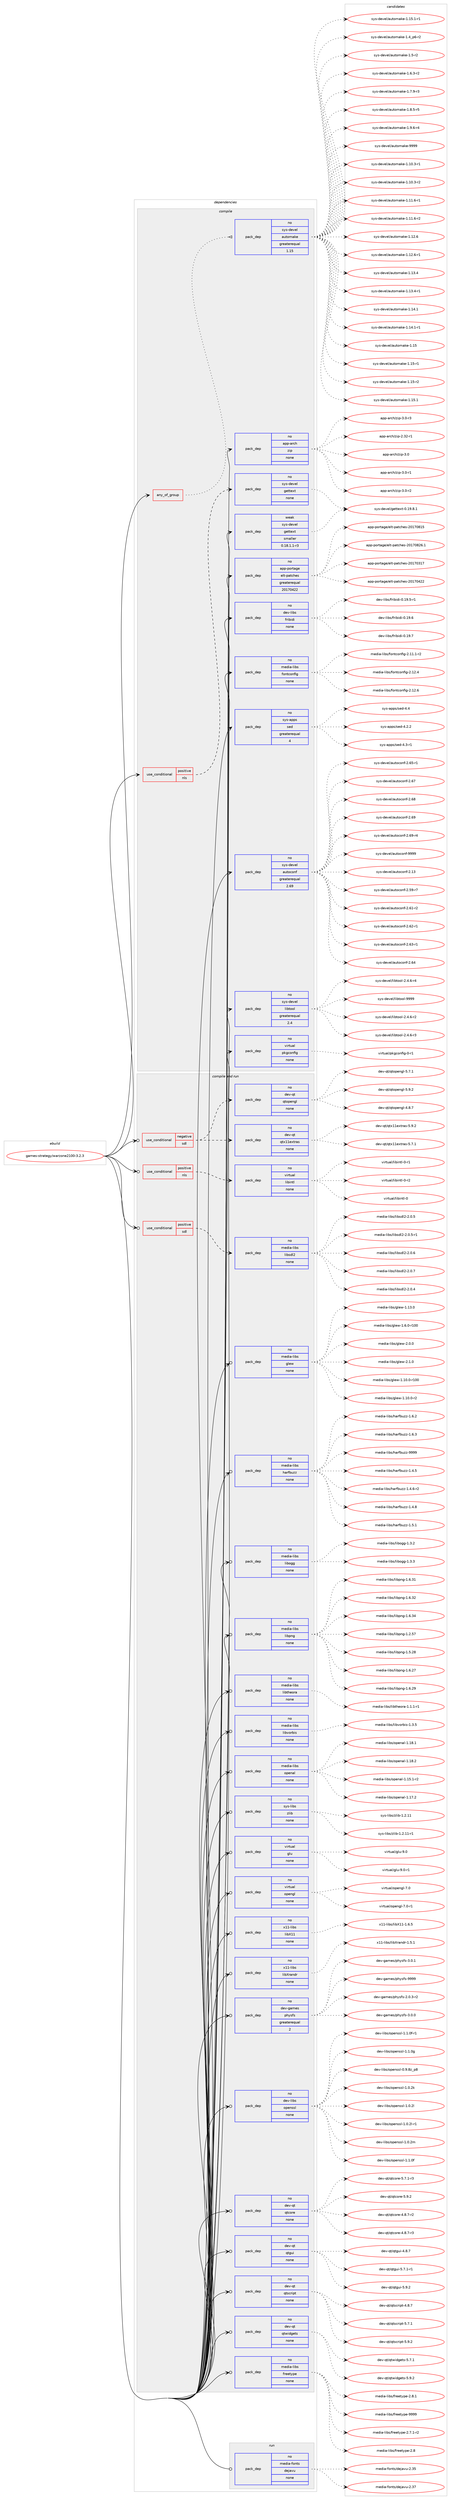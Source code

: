 digraph prolog {

# *************
# Graph options
# *************

newrank=true;
concentrate=true;
compound=true;
graph [rankdir=LR,fontname=Helvetica,fontsize=10,ranksep=1.5];#, ranksep=2.5, nodesep=0.2];
edge  [arrowhead=vee];
node  [fontname=Helvetica,fontsize=10];

# **********
# The ebuild
# **********

subgraph cluster_leftcol {
color=gray;
rank=same;
label=<<i>ebuild</i>>;
id [label="games-strategy/warzone2100-3.2.3", color=red, width=4, href="../games-strategy/warzone2100-3.2.3.svg"];
}

# ****************
# The dependencies
# ****************

subgraph cluster_midcol {
color=gray;
label=<<i>dependencies</i>>;
subgraph cluster_compile {
fillcolor="#eeeeee";
style=filled;
label=<<i>compile</i>>;
subgraph any4720 {
dependency304960 [label=<<TABLE BORDER="0" CELLBORDER="1" CELLSPACING="0" CELLPADDING="4"><TR><TD CELLPADDING="10">any_of_group</TD></TR></TABLE>>, shape=none, color=red];subgraph pack218943 {
dependency304961 [label=<<TABLE BORDER="0" CELLBORDER="1" CELLSPACING="0" CELLPADDING="4" WIDTH="220"><TR><TD ROWSPAN="6" CELLPADDING="30">pack_dep</TD></TR><TR><TD WIDTH="110">no</TD></TR><TR><TD>sys-devel</TD></TR><TR><TD>automake</TD></TR><TR><TD>greaterequal</TD></TR><TR><TD>1.15</TD></TR></TABLE>>, shape=none, color=blue];
}
dependency304960:e -> dependency304961:w [weight=20,style="dotted",arrowhead="oinv"];
}
id:e -> dependency304960:w [weight=20,style="solid",arrowhead="vee"];
subgraph cond81239 {
dependency304962 [label=<<TABLE BORDER="0" CELLBORDER="1" CELLSPACING="0" CELLPADDING="4"><TR><TD ROWSPAN="3" CELLPADDING="10">use_conditional</TD></TR><TR><TD>positive</TD></TR><TR><TD>nls</TD></TR></TABLE>>, shape=none, color=red];
subgraph pack218944 {
dependency304963 [label=<<TABLE BORDER="0" CELLBORDER="1" CELLSPACING="0" CELLPADDING="4" WIDTH="220"><TR><TD ROWSPAN="6" CELLPADDING="30">pack_dep</TD></TR><TR><TD WIDTH="110">no</TD></TR><TR><TD>sys-devel</TD></TR><TR><TD>gettext</TD></TR><TR><TD>none</TD></TR><TR><TD></TD></TR></TABLE>>, shape=none, color=blue];
}
dependency304962:e -> dependency304963:w [weight=20,style="dashed",arrowhead="vee"];
}
id:e -> dependency304962:w [weight=20,style="solid",arrowhead="vee"];
subgraph pack218945 {
dependency304964 [label=<<TABLE BORDER="0" CELLBORDER="1" CELLSPACING="0" CELLPADDING="4" WIDTH="220"><TR><TD ROWSPAN="6" CELLPADDING="30">pack_dep</TD></TR><TR><TD WIDTH="110">no</TD></TR><TR><TD>app-arch</TD></TR><TR><TD>zip</TD></TR><TR><TD>none</TD></TR><TR><TD></TD></TR></TABLE>>, shape=none, color=blue];
}
id:e -> dependency304964:w [weight=20,style="solid",arrowhead="vee"];
subgraph pack218946 {
dependency304965 [label=<<TABLE BORDER="0" CELLBORDER="1" CELLSPACING="0" CELLPADDING="4" WIDTH="220"><TR><TD ROWSPAN="6" CELLPADDING="30">pack_dep</TD></TR><TR><TD WIDTH="110">no</TD></TR><TR><TD>app-portage</TD></TR><TR><TD>elt-patches</TD></TR><TR><TD>greaterequal</TD></TR><TR><TD>20170422</TD></TR></TABLE>>, shape=none, color=blue];
}
id:e -> dependency304965:w [weight=20,style="solid",arrowhead="vee"];
subgraph pack218947 {
dependency304966 [label=<<TABLE BORDER="0" CELLBORDER="1" CELLSPACING="0" CELLPADDING="4" WIDTH="220"><TR><TD ROWSPAN="6" CELLPADDING="30">pack_dep</TD></TR><TR><TD WIDTH="110">no</TD></TR><TR><TD>dev-libs</TD></TR><TR><TD>fribidi</TD></TR><TR><TD>none</TD></TR><TR><TD></TD></TR></TABLE>>, shape=none, color=blue];
}
id:e -> dependency304966:w [weight=20,style="solid",arrowhead="vee"];
subgraph pack218948 {
dependency304967 [label=<<TABLE BORDER="0" CELLBORDER="1" CELLSPACING="0" CELLPADDING="4" WIDTH="220"><TR><TD ROWSPAN="6" CELLPADDING="30">pack_dep</TD></TR><TR><TD WIDTH="110">no</TD></TR><TR><TD>media-libs</TD></TR><TR><TD>fontconfig</TD></TR><TR><TD>none</TD></TR><TR><TD></TD></TR></TABLE>>, shape=none, color=blue];
}
id:e -> dependency304967:w [weight=20,style="solid",arrowhead="vee"];
subgraph pack218949 {
dependency304968 [label=<<TABLE BORDER="0" CELLBORDER="1" CELLSPACING="0" CELLPADDING="4" WIDTH="220"><TR><TD ROWSPAN="6" CELLPADDING="30">pack_dep</TD></TR><TR><TD WIDTH="110">no</TD></TR><TR><TD>sys-apps</TD></TR><TR><TD>sed</TD></TR><TR><TD>greaterequal</TD></TR><TR><TD>4</TD></TR></TABLE>>, shape=none, color=blue];
}
id:e -> dependency304968:w [weight=20,style="solid",arrowhead="vee"];
subgraph pack218950 {
dependency304969 [label=<<TABLE BORDER="0" CELLBORDER="1" CELLSPACING="0" CELLPADDING="4" WIDTH="220"><TR><TD ROWSPAN="6" CELLPADDING="30">pack_dep</TD></TR><TR><TD WIDTH="110">no</TD></TR><TR><TD>sys-devel</TD></TR><TR><TD>autoconf</TD></TR><TR><TD>greaterequal</TD></TR><TR><TD>2.69</TD></TR></TABLE>>, shape=none, color=blue];
}
id:e -> dependency304969:w [weight=20,style="solid",arrowhead="vee"];
subgraph pack218951 {
dependency304970 [label=<<TABLE BORDER="0" CELLBORDER="1" CELLSPACING="0" CELLPADDING="4" WIDTH="220"><TR><TD ROWSPAN="6" CELLPADDING="30">pack_dep</TD></TR><TR><TD WIDTH="110">no</TD></TR><TR><TD>sys-devel</TD></TR><TR><TD>libtool</TD></TR><TR><TD>greaterequal</TD></TR><TR><TD>2.4</TD></TR></TABLE>>, shape=none, color=blue];
}
id:e -> dependency304970:w [weight=20,style="solid",arrowhead="vee"];
subgraph pack218952 {
dependency304971 [label=<<TABLE BORDER="0" CELLBORDER="1" CELLSPACING="0" CELLPADDING="4" WIDTH="220"><TR><TD ROWSPAN="6" CELLPADDING="30">pack_dep</TD></TR><TR><TD WIDTH="110">no</TD></TR><TR><TD>virtual</TD></TR><TR><TD>pkgconfig</TD></TR><TR><TD>none</TD></TR><TR><TD></TD></TR></TABLE>>, shape=none, color=blue];
}
id:e -> dependency304971:w [weight=20,style="solid",arrowhead="vee"];
subgraph pack218953 {
dependency304972 [label=<<TABLE BORDER="0" CELLBORDER="1" CELLSPACING="0" CELLPADDING="4" WIDTH="220"><TR><TD ROWSPAN="6" CELLPADDING="30">pack_dep</TD></TR><TR><TD WIDTH="110">weak</TD></TR><TR><TD>sys-devel</TD></TR><TR><TD>gettext</TD></TR><TR><TD>smaller</TD></TR><TR><TD>0.18.1.1-r3</TD></TR></TABLE>>, shape=none, color=blue];
}
id:e -> dependency304972:w [weight=20,style="solid",arrowhead="vee"];
}
subgraph cluster_compileandrun {
fillcolor="#eeeeee";
style=filled;
label=<<i>compile and run</i>>;
subgraph cond81240 {
dependency304973 [label=<<TABLE BORDER="0" CELLBORDER="1" CELLSPACING="0" CELLPADDING="4"><TR><TD ROWSPAN="3" CELLPADDING="10">use_conditional</TD></TR><TR><TD>negative</TD></TR><TR><TD>sdl</TD></TR></TABLE>>, shape=none, color=red];
subgraph pack218954 {
dependency304974 [label=<<TABLE BORDER="0" CELLBORDER="1" CELLSPACING="0" CELLPADDING="4" WIDTH="220"><TR><TD ROWSPAN="6" CELLPADDING="30">pack_dep</TD></TR><TR><TD WIDTH="110">no</TD></TR><TR><TD>dev-qt</TD></TR><TR><TD>qtopengl</TD></TR><TR><TD>none</TD></TR><TR><TD></TD></TR></TABLE>>, shape=none, color=blue];
}
dependency304973:e -> dependency304974:w [weight=20,style="dashed",arrowhead="vee"];
subgraph pack218955 {
dependency304975 [label=<<TABLE BORDER="0" CELLBORDER="1" CELLSPACING="0" CELLPADDING="4" WIDTH="220"><TR><TD ROWSPAN="6" CELLPADDING="30">pack_dep</TD></TR><TR><TD WIDTH="110">no</TD></TR><TR><TD>dev-qt</TD></TR><TR><TD>qtx11extras</TD></TR><TR><TD>none</TD></TR><TR><TD></TD></TR></TABLE>>, shape=none, color=blue];
}
dependency304973:e -> dependency304975:w [weight=20,style="dashed",arrowhead="vee"];
}
id:e -> dependency304973:w [weight=20,style="solid",arrowhead="odotvee"];
subgraph cond81241 {
dependency304976 [label=<<TABLE BORDER="0" CELLBORDER="1" CELLSPACING="0" CELLPADDING="4"><TR><TD ROWSPAN="3" CELLPADDING="10">use_conditional</TD></TR><TR><TD>positive</TD></TR><TR><TD>nls</TD></TR></TABLE>>, shape=none, color=red];
subgraph pack218956 {
dependency304977 [label=<<TABLE BORDER="0" CELLBORDER="1" CELLSPACING="0" CELLPADDING="4" WIDTH="220"><TR><TD ROWSPAN="6" CELLPADDING="30">pack_dep</TD></TR><TR><TD WIDTH="110">no</TD></TR><TR><TD>virtual</TD></TR><TR><TD>libintl</TD></TR><TR><TD>none</TD></TR><TR><TD></TD></TR></TABLE>>, shape=none, color=blue];
}
dependency304976:e -> dependency304977:w [weight=20,style="dashed",arrowhead="vee"];
}
id:e -> dependency304976:w [weight=20,style="solid",arrowhead="odotvee"];
subgraph cond81242 {
dependency304978 [label=<<TABLE BORDER="0" CELLBORDER="1" CELLSPACING="0" CELLPADDING="4"><TR><TD ROWSPAN="3" CELLPADDING="10">use_conditional</TD></TR><TR><TD>positive</TD></TR><TR><TD>sdl</TD></TR></TABLE>>, shape=none, color=red];
subgraph pack218957 {
dependency304979 [label=<<TABLE BORDER="0" CELLBORDER="1" CELLSPACING="0" CELLPADDING="4" WIDTH="220"><TR><TD ROWSPAN="6" CELLPADDING="30">pack_dep</TD></TR><TR><TD WIDTH="110">no</TD></TR><TR><TD>media-libs</TD></TR><TR><TD>libsdl2</TD></TR><TR><TD>none</TD></TR><TR><TD></TD></TR></TABLE>>, shape=none, color=blue];
}
dependency304978:e -> dependency304979:w [weight=20,style="dashed",arrowhead="vee"];
}
id:e -> dependency304978:w [weight=20,style="solid",arrowhead="odotvee"];
subgraph pack218958 {
dependency304980 [label=<<TABLE BORDER="0" CELLBORDER="1" CELLSPACING="0" CELLPADDING="4" WIDTH="220"><TR><TD ROWSPAN="6" CELLPADDING="30">pack_dep</TD></TR><TR><TD WIDTH="110">no</TD></TR><TR><TD>dev-games</TD></TR><TR><TD>physfs</TD></TR><TR><TD>greaterequal</TD></TR><TR><TD>2</TD></TR></TABLE>>, shape=none, color=blue];
}
id:e -> dependency304980:w [weight=20,style="solid",arrowhead="odotvee"];
subgraph pack218959 {
dependency304981 [label=<<TABLE BORDER="0" CELLBORDER="1" CELLSPACING="0" CELLPADDING="4" WIDTH="220"><TR><TD ROWSPAN="6" CELLPADDING="30">pack_dep</TD></TR><TR><TD WIDTH="110">no</TD></TR><TR><TD>dev-libs</TD></TR><TR><TD>openssl</TD></TR><TR><TD>none</TD></TR><TR><TD></TD></TR></TABLE>>, shape=none, color=blue];
}
id:e -> dependency304981:w [weight=20,style="solid",arrowhead="odotvee"];
subgraph pack218960 {
dependency304982 [label=<<TABLE BORDER="0" CELLBORDER="1" CELLSPACING="0" CELLPADDING="4" WIDTH="220"><TR><TD ROWSPAN="6" CELLPADDING="30">pack_dep</TD></TR><TR><TD WIDTH="110">no</TD></TR><TR><TD>dev-qt</TD></TR><TR><TD>qtcore</TD></TR><TR><TD>none</TD></TR><TR><TD></TD></TR></TABLE>>, shape=none, color=blue];
}
id:e -> dependency304982:w [weight=20,style="solid",arrowhead="odotvee"];
subgraph pack218961 {
dependency304983 [label=<<TABLE BORDER="0" CELLBORDER="1" CELLSPACING="0" CELLPADDING="4" WIDTH="220"><TR><TD ROWSPAN="6" CELLPADDING="30">pack_dep</TD></TR><TR><TD WIDTH="110">no</TD></TR><TR><TD>dev-qt</TD></TR><TR><TD>qtgui</TD></TR><TR><TD>none</TD></TR><TR><TD></TD></TR></TABLE>>, shape=none, color=blue];
}
id:e -> dependency304983:w [weight=20,style="solid",arrowhead="odotvee"];
subgraph pack218962 {
dependency304984 [label=<<TABLE BORDER="0" CELLBORDER="1" CELLSPACING="0" CELLPADDING="4" WIDTH="220"><TR><TD ROWSPAN="6" CELLPADDING="30">pack_dep</TD></TR><TR><TD WIDTH="110">no</TD></TR><TR><TD>dev-qt</TD></TR><TR><TD>qtscript</TD></TR><TR><TD>none</TD></TR><TR><TD></TD></TR></TABLE>>, shape=none, color=blue];
}
id:e -> dependency304984:w [weight=20,style="solid",arrowhead="odotvee"];
subgraph pack218963 {
dependency304985 [label=<<TABLE BORDER="0" CELLBORDER="1" CELLSPACING="0" CELLPADDING="4" WIDTH="220"><TR><TD ROWSPAN="6" CELLPADDING="30">pack_dep</TD></TR><TR><TD WIDTH="110">no</TD></TR><TR><TD>dev-qt</TD></TR><TR><TD>qtwidgets</TD></TR><TR><TD>none</TD></TR><TR><TD></TD></TR></TABLE>>, shape=none, color=blue];
}
id:e -> dependency304985:w [weight=20,style="solid",arrowhead="odotvee"];
subgraph pack218964 {
dependency304986 [label=<<TABLE BORDER="0" CELLBORDER="1" CELLSPACING="0" CELLPADDING="4" WIDTH="220"><TR><TD ROWSPAN="6" CELLPADDING="30">pack_dep</TD></TR><TR><TD WIDTH="110">no</TD></TR><TR><TD>media-libs</TD></TR><TR><TD>freetype</TD></TR><TR><TD>none</TD></TR><TR><TD></TD></TR></TABLE>>, shape=none, color=blue];
}
id:e -> dependency304986:w [weight=20,style="solid",arrowhead="odotvee"];
subgraph pack218965 {
dependency304987 [label=<<TABLE BORDER="0" CELLBORDER="1" CELLSPACING="0" CELLPADDING="4" WIDTH="220"><TR><TD ROWSPAN="6" CELLPADDING="30">pack_dep</TD></TR><TR><TD WIDTH="110">no</TD></TR><TR><TD>media-libs</TD></TR><TR><TD>glew</TD></TR><TR><TD>none</TD></TR><TR><TD></TD></TR></TABLE>>, shape=none, color=blue];
}
id:e -> dependency304987:w [weight=20,style="solid",arrowhead="odotvee"];
subgraph pack218966 {
dependency304988 [label=<<TABLE BORDER="0" CELLBORDER="1" CELLSPACING="0" CELLPADDING="4" WIDTH="220"><TR><TD ROWSPAN="6" CELLPADDING="30">pack_dep</TD></TR><TR><TD WIDTH="110">no</TD></TR><TR><TD>media-libs</TD></TR><TR><TD>harfbuzz</TD></TR><TR><TD>none</TD></TR><TR><TD></TD></TR></TABLE>>, shape=none, color=blue];
}
id:e -> dependency304988:w [weight=20,style="solid",arrowhead="odotvee"];
subgraph pack218967 {
dependency304989 [label=<<TABLE BORDER="0" CELLBORDER="1" CELLSPACING="0" CELLPADDING="4" WIDTH="220"><TR><TD ROWSPAN="6" CELLPADDING="30">pack_dep</TD></TR><TR><TD WIDTH="110">no</TD></TR><TR><TD>media-libs</TD></TR><TR><TD>libogg</TD></TR><TR><TD>none</TD></TR><TR><TD></TD></TR></TABLE>>, shape=none, color=blue];
}
id:e -> dependency304989:w [weight=20,style="solid",arrowhead="odotvee"];
subgraph pack218968 {
dependency304990 [label=<<TABLE BORDER="0" CELLBORDER="1" CELLSPACING="0" CELLPADDING="4" WIDTH="220"><TR><TD ROWSPAN="6" CELLPADDING="30">pack_dep</TD></TR><TR><TD WIDTH="110">no</TD></TR><TR><TD>media-libs</TD></TR><TR><TD>libpng</TD></TR><TR><TD>none</TD></TR><TR><TD></TD></TR></TABLE>>, shape=none, color=blue];
}
id:e -> dependency304990:w [weight=20,style="solid",arrowhead="odotvee"];
subgraph pack218969 {
dependency304991 [label=<<TABLE BORDER="0" CELLBORDER="1" CELLSPACING="0" CELLPADDING="4" WIDTH="220"><TR><TD ROWSPAN="6" CELLPADDING="30">pack_dep</TD></TR><TR><TD WIDTH="110">no</TD></TR><TR><TD>media-libs</TD></TR><TR><TD>libtheora</TD></TR><TR><TD>none</TD></TR><TR><TD></TD></TR></TABLE>>, shape=none, color=blue];
}
id:e -> dependency304991:w [weight=20,style="solid",arrowhead="odotvee"];
subgraph pack218970 {
dependency304992 [label=<<TABLE BORDER="0" CELLBORDER="1" CELLSPACING="0" CELLPADDING="4" WIDTH="220"><TR><TD ROWSPAN="6" CELLPADDING="30">pack_dep</TD></TR><TR><TD WIDTH="110">no</TD></TR><TR><TD>media-libs</TD></TR><TR><TD>libvorbis</TD></TR><TR><TD>none</TD></TR><TR><TD></TD></TR></TABLE>>, shape=none, color=blue];
}
id:e -> dependency304992:w [weight=20,style="solid",arrowhead="odotvee"];
subgraph pack218971 {
dependency304993 [label=<<TABLE BORDER="0" CELLBORDER="1" CELLSPACING="0" CELLPADDING="4" WIDTH="220"><TR><TD ROWSPAN="6" CELLPADDING="30">pack_dep</TD></TR><TR><TD WIDTH="110">no</TD></TR><TR><TD>media-libs</TD></TR><TR><TD>openal</TD></TR><TR><TD>none</TD></TR><TR><TD></TD></TR></TABLE>>, shape=none, color=blue];
}
id:e -> dependency304993:w [weight=20,style="solid",arrowhead="odotvee"];
subgraph pack218972 {
dependency304994 [label=<<TABLE BORDER="0" CELLBORDER="1" CELLSPACING="0" CELLPADDING="4" WIDTH="220"><TR><TD ROWSPAN="6" CELLPADDING="30">pack_dep</TD></TR><TR><TD WIDTH="110">no</TD></TR><TR><TD>sys-libs</TD></TR><TR><TD>zlib</TD></TR><TR><TD>none</TD></TR><TR><TD></TD></TR></TABLE>>, shape=none, color=blue];
}
id:e -> dependency304994:w [weight=20,style="solid",arrowhead="odotvee"];
subgraph pack218973 {
dependency304995 [label=<<TABLE BORDER="0" CELLBORDER="1" CELLSPACING="0" CELLPADDING="4" WIDTH="220"><TR><TD ROWSPAN="6" CELLPADDING="30">pack_dep</TD></TR><TR><TD WIDTH="110">no</TD></TR><TR><TD>virtual</TD></TR><TR><TD>glu</TD></TR><TR><TD>none</TD></TR><TR><TD></TD></TR></TABLE>>, shape=none, color=blue];
}
id:e -> dependency304995:w [weight=20,style="solid",arrowhead="odotvee"];
subgraph pack218974 {
dependency304996 [label=<<TABLE BORDER="0" CELLBORDER="1" CELLSPACING="0" CELLPADDING="4" WIDTH="220"><TR><TD ROWSPAN="6" CELLPADDING="30">pack_dep</TD></TR><TR><TD WIDTH="110">no</TD></TR><TR><TD>virtual</TD></TR><TR><TD>opengl</TD></TR><TR><TD>none</TD></TR><TR><TD></TD></TR></TABLE>>, shape=none, color=blue];
}
id:e -> dependency304996:w [weight=20,style="solid",arrowhead="odotvee"];
subgraph pack218975 {
dependency304997 [label=<<TABLE BORDER="0" CELLBORDER="1" CELLSPACING="0" CELLPADDING="4" WIDTH="220"><TR><TD ROWSPAN="6" CELLPADDING="30">pack_dep</TD></TR><TR><TD WIDTH="110">no</TD></TR><TR><TD>x11-libs</TD></TR><TR><TD>libX11</TD></TR><TR><TD>none</TD></TR><TR><TD></TD></TR></TABLE>>, shape=none, color=blue];
}
id:e -> dependency304997:w [weight=20,style="solid",arrowhead="odotvee"];
subgraph pack218976 {
dependency304998 [label=<<TABLE BORDER="0" CELLBORDER="1" CELLSPACING="0" CELLPADDING="4" WIDTH="220"><TR><TD ROWSPAN="6" CELLPADDING="30">pack_dep</TD></TR><TR><TD WIDTH="110">no</TD></TR><TR><TD>x11-libs</TD></TR><TR><TD>libXrandr</TD></TR><TR><TD>none</TD></TR><TR><TD></TD></TR></TABLE>>, shape=none, color=blue];
}
id:e -> dependency304998:w [weight=20,style="solid",arrowhead="odotvee"];
}
subgraph cluster_run {
fillcolor="#eeeeee";
style=filled;
label=<<i>run</i>>;
subgraph pack218977 {
dependency304999 [label=<<TABLE BORDER="0" CELLBORDER="1" CELLSPACING="0" CELLPADDING="4" WIDTH="220"><TR><TD ROWSPAN="6" CELLPADDING="30">pack_dep</TD></TR><TR><TD WIDTH="110">no</TD></TR><TR><TD>media-fonts</TD></TR><TR><TD>dejavu</TD></TR><TR><TD>none</TD></TR><TR><TD></TD></TR></TABLE>>, shape=none, color=blue];
}
id:e -> dependency304999:w [weight=20,style="solid",arrowhead="odot"];
}
}

# **************
# The candidates
# **************

subgraph cluster_choices {
rank=same;
color=gray;
label=<<i>candidates</i>>;

subgraph choice218943 {
color=black;
nodesep=1;
choice11512111545100101118101108479711711611110997107101454946494846514511449 [label="sys-devel/automake-1.10.3-r1", color=red, width=4,href="../sys-devel/automake-1.10.3-r1.svg"];
choice11512111545100101118101108479711711611110997107101454946494846514511450 [label="sys-devel/automake-1.10.3-r2", color=red, width=4,href="../sys-devel/automake-1.10.3-r2.svg"];
choice11512111545100101118101108479711711611110997107101454946494946544511449 [label="sys-devel/automake-1.11.6-r1", color=red, width=4,href="../sys-devel/automake-1.11.6-r1.svg"];
choice11512111545100101118101108479711711611110997107101454946494946544511450 [label="sys-devel/automake-1.11.6-r2", color=red, width=4,href="../sys-devel/automake-1.11.6-r2.svg"];
choice1151211154510010111810110847971171161111099710710145494649504654 [label="sys-devel/automake-1.12.6", color=red, width=4,href="../sys-devel/automake-1.12.6.svg"];
choice11512111545100101118101108479711711611110997107101454946495046544511449 [label="sys-devel/automake-1.12.6-r1", color=red, width=4,href="../sys-devel/automake-1.12.6-r1.svg"];
choice1151211154510010111810110847971171161111099710710145494649514652 [label="sys-devel/automake-1.13.4", color=red, width=4,href="../sys-devel/automake-1.13.4.svg"];
choice11512111545100101118101108479711711611110997107101454946495146524511449 [label="sys-devel/automake-1.13.4-r1", color=red, width=4,href="../sys-devel/automake-1.13.4-r1.svg"];
choice1151211154510010111810110847971171161111099710710145494649524649 [label="sys-devel/automake-1.14.1", color=red, width=4,href="../sys-devel/automake-1.14.1.svg"];
choice11512111545100101118101108479711711611110997107101454946495246494511449 [label="sys-devel/automake-1.14.1-r1", color=red, width=4,href="../sys-devel/automake-1.14.1-r1.svg"];
choice115121115451001011181011084797117116111109971071014549464953 [label="sys-devel/automake-1.15", color=red, width=4,href="../sys-devel/automake-1.15.svg"];
choice1151211154510010111810110847971171161111099710710145494649534511449 [label="sys-devel/automake-1.15-r1", color=red, width=4,href="../sys-devel/automake-1.15-r1.svg"];
choice1151211154510010111810110847971171161111099710710145494649534511450 [label="sys-devel/automake-1.15-r2", color=red, width=4,href="../sys-devel/automake-1.15-r2.svg"];
choice1151211154510010111810110847971171161111099710710145494649534649 [label="sys-devel/automake-1.15.1", color=red, width=4,href="../sys-devel/automake-1.15.1.svg"];
choice11512111545100101118101108479711711611110997107101454946495346494511449 [label="sys-devel/automake-1.15.1-r1", color=red, width=4,href="../sys-devel/automake-1.15.1-r1.svg"];
choice115121115451001011181011084797117116111109971071014549465295112544511450 [label="sys-devel/automake-1.4_p6-r2", color=red, width=4,href="../sys-devel/automake-1.4_p6-r2.svg"];
choice11512111545100101118101108479711711611110997107101454946534511450 [label="sys-devel/automake-1.5-r2", color=red, width=4,href="../sys-devel/automake-1.5-r2.svg"];
choice115121115451001011181011084797117116111109971071014549465446514511450 [label="sys-devel/automake-1.6.3-r2", color=red, width=4,href="../sys-devel/automake-1.6.3-r2.svg"];
choice115121115451001011181011084797117116111109971071014549465546574511451 [label="sys-devel/automake-1.7.9-r3", color=red, width=4,href="../sys-devel/automake-1.7.9-r3.svg"];
choice115121115451001011181011084797117116111109971071014549465646534511453 [label="sys-devel/automake-1.8.5-r5", color=red, width=4,href="../sys-devel/automake-1.8.5-r5.svg"];
choice115121115451001011181011084797117116111109971071014549465746544511452 [label="sys-devel/automake-1.9.6-r4", color=red, width=4,href="../sys-devel/automake-1.9.6-r4.svg"];
choice115121115451001011181011084797117116111109971071014557575757 [label="sys-devel/automake-9999", color=red, width=4,href="../sys-devel/automake-9999.svg"];
dependency304961:e -> choice11512111545100101118101108479711711611110997107101454946494846514511449:w [style=dotted,weight="100"];
dependency304961:e -> choice11512111545100101118101108479711711611110997107101454946494846514511450:w [style=dotted,weight="100"];
dependency304961:e -> choice11512111545100101118101108479711711611110997107101454946494946544511449:w [style=dotted,weight="100"];
dependency304961:e -> choice11512111545100101118101108479711711611110997107101454946494946544511450:w [style=dotted,weight="100"];
dependency304961:e -> choice1151211154510010111810110847971171161111099710710145494649504654:w [style=dotted,weight="100"];
dependency304961:e -> choice11512111545100101118101108479711711611110997107101454946495046544511449:w [style=dotted,weight="100"];
dependency304961:e -> choice1151211154510010111810110847971171161111099710710145494649514652:w [style=dotted,weight="100"];
dependency304961:e -> choice11512111545100101118101108479711711611110997107101454946495146524511449:w [style=dotted,weight="100"];
dependency304961:e -> choice1151211154510010111810110847971171161111099710710145494649524649:w [style=dotted,weight="100"];
dependency304961:e -> choice11512111545100101118101108479711711611110997107101454946495246494511449:w [style=dotted,weight="100"];
dependency304961:e -> choice115121115451001011181011084797117116111109971071014549464953:w [style=dotted,weight="100"];
dependency304961:e -> choice1151211154510010111810110847971171161111099710710145494649534511449:w [style=dotted,weight="100"];
dependency304961:e -> choice1151211154510010111810110847971171161111099710710145494649534511450:w [style=dotted,weight="100"];
dependency304961:e -> choice1151211154510010111810110847971171161111099710710145494649534649:w [style=dotted,weight="100"];
dependency304961:e -> choice11512111545100101118101108479711711611110997107101454946495346494511449:w [style=dotted,weight="100"];
dependency304961:e -> choice115121115451001011181011084797117116111109971071014549465295112544511450:w [style=dotted,weight="100"];
dependency304961:e -> choice11512111545100101118101108479711711611110997107101454946534511450:w [style=dotted,weight="100"];
dependency304961:e -> choice115121115451001011181011084797117116111109971071014549465446514511450:w [style=dotted,weight="100"];
dependency304961:e -> choice115121115451001011181011084797117116111109971071014549465546574511451:w [style=dotted,weight="100"];
dependency304961:e -> choice115121115451001011181011084797117116111109971071014549465646534511453:w [style=dotted,weight="100"];
dependency304961:e -> choice115121115451001011181011084797117116111109971071014549465746544511452:w [style=dotted,weight="100"];
dependency304961:e -> choice115121115451001011181011084797117116111109971071014557575757:w [style=dotted,weight="100"];
}
subgraph choice218944 {
color=black;
nodesep=1;
choice1151211154510010111810110847103101116116101120116454846495746564649 [label="sys-devel/gettext-0.19.8.1", color=red, width=4,href="../sys-devel/gettext-0.19.8.1.svg"];
dependency304963:e -> choice1151211154510010111810110847103101116116101120116454846495746564649:w [style=dotted,weight="100"];
}
subgraph choice218945 {
color=black;
nodesep=1;
choice971121124597114991044712210511245504651504511449 [label="app-arch/zip-2.32-r1", color=red, width=4,href="../app-arch/zip-2.32-r1.svg"];
choice971121124597114991044712210511245514648 [label="app-arch/zip-3.0", color=red, width=4,href="../app-arch/zip-3.0.svg"];
choice9711211245971149910447122105112455146484511449 [label="app-arch/zip-3.0-r1", color=red, width=4,href="../app-arch/zip-3.0-r1.svg"];
choice9711211245971149910447122105112455146484511450 [label="app-arch/zip-3.0-r2", color=red, width=4,href="../app-arch/zip-3.0-r2.svg"];
choice9711211245971149910447122105112455146484511451 [label="app-arch/zip-3.0-r3", color=red, width=4,href="../app-arch/zip-3.0-r3.svg"];
dependency304964:e -> choice971121124597114991044712210511245504651504511449:w [style=dotted,weight="100"];
dependency304964:e -> choice971121124597114991044712210511245514648:w [style=dotted,weight="100"];
dependency304964:e -> choice9711211245971149910447122105112455146484511449:w [style=dotted,weight="100"];
dependency304964:e -> choice9711211245971149910447122105112455146484511450:w [style=dotted,weight="100"];
dependency304964:e -> choice9711211245971149910447122105112455146484511451:w [style=dotted,weight="100"];
}
subgraph choice218946 {
color=black;
nodesep=1;
choice97112112451121111141169710310147101108116451129711699104101115455048495548514955 [label="app-portage/elt-patches-20170317", color=red, width=4,href="../app-portage/elt-patches-20170317.svg"];
choice97112112451121111141169710310147101108116451129711699104101115455048495548525050 [label="app-portage/elt-patches-20170422", color=red, width=4,href="../app-portage/elt-patches-20170422.svg"];
choice97112112451121111141169710310147101108116451129711699104101115455048495548564953 [label="app-portage/elt-patches-20170815", color=red, width=4,href="../app-portage/elt-patches-20170815.svg"];
choice971121124511211111411697103101471011081164511297116991041011154550484955485650544649 [label="app-portage/elt-patches-20170826.1", color=red, width=4,href="../app-portage/elt-patches-20170826.1.svg"];
dependency304965:e -> choice97112112451121111141169710310147101108116451129711699104101115455048495548514955:w [style=dotted,weight="100"];
dependency304965:e -> choice97112112451121111141169710310147101108116451129711699104101115455048495548525050:w [style=dotted,weight="100"];
dependency304965:e -> choice97112112451121111141169710310147101108116451129711699104101115455048495548564953:w [style=dotted,weight="100"];
dependency304965:e -> choice971121124511211111411697103101471011081164511297116991041011154550484955485650544649:w [style=dotted,weight="100"];
}
subgraph choice218947 {
color=black;
nodesep=1;
choice10010111845108105981154710211410598105100105454846495746534511449 [label="dev-libs/fribidi-0.19.5-r1", color=red, width=4,href="../dev-libs/fribidi-0.19.5-r1.svg"];
choice1001011184510810598115471021141059810510010545484649574654 [label="dev-libs/fribidi-0.19.6", color=red, width=4,href="../dev-libs/fribidi-0.19.6.svg"];
choice1001011184510810598115471021141059810510010545484649574655 [label="dev-libs/fribidi-0.19.7", color=red, width=4,href="../dev-libs/fribidi-0.19.7.svg"];
dependency304966:e -> choice10010111845108105981154710211410598105100105454846495746534511449:w [style=dotted,weight="100"];
dependency304966:e -> choice1001011184510810598115471021141059810510010545484649574654:w [style=dotted,weight="100"];
dependency304966:e -> choice1001011184510810598115471021141059810510010545484649574655:w [style=dotted,weight="100"];
}
subgraph choice218948 {
color=black;
nodesep=1;
choice1091011001059745108105981154710211111011699111110102105103455046494946494511450 [label="media-libs/fontconfig-2.11.1-r2", color=red, width=4,href="../media-libs/fontconfig-2.11.1-r2.svg"];
choice109101100105974510810598115471021111101169911111010210510345504649504652 [label="media-libs/fontconfig-2.12.4", color=red, width=4,href="../media-libs/fontconfig-2.12.4.svg"];
choice109101100105974510810598115471021111101169911111010210510345504649504654 [label="media-libs/fontconfig-2.12.6", color=red, width=4,href="../media-libs/fontconfig-2.12.6.svg"];
dependency304967:e -> choice1091011001059745108105981154710211111011699111110102105103455046494946494511450:w [style=dotted,weight="100"];
dependency304967:e -> choice109101100105974510810598115471021111101169911111010210510345504649504652:w [style=dotted,weight="100"];
dependency304967:e -> choice109101100105974510810598115471021111101169911111010210510345504649504654:w [style=dotted,weight="100"];
}
subgraph choice218949 {
color=black;
nodesep=1;
choice115121115459711211211547115101100455246504650 [label="sys-apps/sed-4.2.2", color=red, width=4,href="../sys-apps/sed-4.2.2.svg"];
choice115121115459711211211547115101100455246514511449 [label="sys-apps/sed-4.3-r1", color=red, width=4,href="../sys-apps/sed-4.3-r1.svg"];
choice11512111545971121121154711510110045524652 [label="sys-apps/sed-4.4", color=red, width=4,href="../sys-apps/sed-4.4.svg"];
dependency304968:e -> choice115121115459711211211547115101100455246504650:w [style=dotted,weight="100"];
dependency304968:e -> choice115121115459711211211547115101100455246514511449:w [style=dotted,weight="100"];
dependency304968:e -> choice11512111545971121121154711510110045524652:w [style=dotted,weight="100"];
}
subgraph choice218950 {
color=black;
nodesep=1;
choice115121115451001011181011084797117116111991111101024550464951 [label="sys-devel/autoconf-2.13", color=red, width=4,href="../sys-devel/autoconf-2.13.svg"];
choice1151211154510010111810110847971171161119911111010245504653574511455 [label="sys-devel/autoconf-2.59-r7", color=red, width=4,href="../sys-devel/autoconf-2.59-r7.svg"];
choice1151211154510010111810110847971171161119911111010245504654494511450 [label="sys-devel/autoconf-2.61-r2", color=red, width=4,href="../sys-devel/autoconf-2.61-r2.svg"];
choice1151211154510010111810110847971171161119911111010245504654504511449 [label="sys-devel/autoconf-2.62-r1", color=red, width=4,href="../sys-devel/autoconf-2.62-r1.svg"];
choice1151211154510010111810110847971171161119911111010245504654514511449 [label="sys-devel/autoconf-2.63-r1", color=red, width=4,href="../sys-devel/autoconf-2.63-r1.svg"];
choice115121115451001011181011084797117116111991111101024550465452 [label="sys-devel/autoconf-2.64", color=red, width=4,href="../sys-devel/autoconf-2.64.svg"];
choice1151211154510010111810110847971171161119911111010245504654534511449 [label="sys-devel/autoconf-2.65-r1", color=red, width=4,href="../sys-devel/autoconf-2.65-r1.svg"];
choice115121115451001011181011084797117116111991111101024550465455 [label="sys-devel/autoconf-2.67", color=red, width=4,href="../sys-devel/autoconf-2.67.svg"];
choice115121115451001011181011084797117116111991111101024550465456 [label="sys-devel/autoconf-2.68", color=red, width=4,href="../sys-devel/autoconf-2.68.svg"];
choice115121115451001011181011084797117116111991111101024550465457 [label="sys-devel/autoconf-2.69", color=red, width=4,href="../sys-devel/autoconf-2.69.svg"];
choice1151211154510010111810110847971171161119911111010245504654574511452 [label="sys-devel/autoconf-2.69-r4", color=red, width=4,href="../sys-devel/autoconf-2.69-r4.svg"];
choice115121115451001011181011084797117116111991111101024557575757 [label="sys-devel/autoconf-9999", color=red, width=4,href="../sys-devel/autoconf-9999.svg"];
dependency304969:e -> choice115121115451001011181011084797117116111991111101024550464951:w [style=dotted,weight="100"];
dependency304969:e -> choice1151211154510010111810110847971171161119911111010245504653574511455:w [style=dotted,weight="100"];
dependency304969:e -> choice1151211154510010111810110847971171161119911111010245504654494511450:w [style=dotted,weight="100"];
dependency304969:e -> choice1151211154510010111810110847971171161119911111010245504654504511449:w [style=dotted,weight="100"];
dependency304969:e -> choice1151211154510010111810110847971171161119911111010245504654514511449:w [style=dotted,weight="100"];
dependency304969:e -> choice115121115451001011181011084797117116111991111101024550465452:w [style=dotted,weight="100"];
dependency304969:e -> choice1151211154510010111810110847971171161119911111010245504654534511449:w [style=dotted,weight="100"];
dependency304969:e -> choice115121115451001011181011084797117116111991111101024550465455:w [style=dotted,weight="100"];
dependency304969:e -> choice115121115451001011181011084797117116111991111101024550465456:w [style=dotted,weight="100"];
dependency304969:e -> choice115121115451001011181011084797117116111991111101024550465457:w [style=dotted,weight="100"];
dependency304969:e -> choice1151211154510010111810110847971171161119911111010245504654574511452:w [style=dotted,weight="100"];
dependency304969:e -> choice115121115451001011181011084797117116111991111101024557575757:w [style=dotted,weight="100"];
}
subgraph choice218951 {
color=black;
nodesep=1;
choice1151211154510010111810110847108105981161111111084550465246544511450 [label="sys-devel/libtool-2.4.6-r2", color=red, width=4,href="../sys-devel/libtool-2.4.6-r2.svg"];
choice1151211154510010111810110847108105981161111111084550465246544511451 [label="sys-devel/libtool-2.4.6-r3", color=red, width=4,href="../sys-devel/libtool-2.4.6-r3.svg"];
choice1151211154510010111810110847108105981161111111084550465246544511452 [label="sys-devel/libtool-2.4.6-r4", color=red, width=4,href="../sys-devel/libtool-2.4.6-r4.svg"];
choice1151211154510010111810110847108105981161111111084557575757 [label="sys-devel/libtool-9999", color=red, width=4,href="../sys-devel/libtool-9999.svg"];
dependency304970:e -> choice1151211154510010111810110847108105981161111111084550465246544511450:w [style=dotted,weight="100"];
dependency304970:e -> choice1151211154510010111810110847108105981161111111084550465246544511451:w [style=dotted,weight="100"];
dependency304970:e -> choice1151211154510010111810110847108105981161111111084550465246544511452:w [style=dotted,weight="100"];
dependency304970:e -> choice1151211154510010111810110847108105981161111111084557575757:w [style=dotted,weight="100"];
}
subgraph choice218952 {
color=black;
nodesep=1;
choice11810511411611797108471121071039911111010210510345484511449 [label="virtual/pkgconfig-0-r1", color=red, width=4,href="../virtual/pkgconfig-0-r1.svg"];
dependency304971:e -> choice11810511411611797108471121071039911111010210510345484511449:w [style=dotted,weight="100"];
}
subgraph choice218953 {
color=black;
nodesep=1;
choice1151211154510010111810110847103101116116101120116454846495746564649 [label="sys-devel/gettext-0.19.8.1", color=red, width=4,href="../sys-devel/gettext-0.19.8.1.svg"];
dependency304972:e -> choice1151211154510010111810110847103101116116101120116454846495746564649:w [style=dotted,weight="100"];
}
subgraph choice218954 {
color=black;
nodesep=1;
choice1001011184511311647113116111112101110103108455246564655 [label="dev-qt/qtopengl-4.8.7", color=red, width=4,href="../dev-qt/qtopengl-4.8.7.svg"];
choice1001011184511311647113116111112101110103108455346554649 [label="dev-qt/qtopengl-5.7.1", color=red, width=4,href="../dev-qt/qtopengl-5.7.1.svg"];
choice1001011184511311647113116111112101110103108455346574650 [label="dev-qt/qtopengl-5.9.2", color=red, width=4,href="../dev-qt/qtopengl-5.9.2.svg"];
dependency304974:e -> choice1001011184511311647113116111112101110103108455246564655:w [style=dotted,weight="100"];
dependency304974:e -> choice1001011184511311647113116111112101110103108455346554649:w [style=dotted,weight="100"];
dependency304974:e -> choice1001011184511311647113116111112101110103108455346574650:w [style=dotted,weight="100"];
}
subgraph choice218955 {
color=black;
nodesep=1;
choice1001011184511311647113116120494910112011611497115455346554649 [label="dev-qt/qtx11extras-5.7.1", color=red, width=4,href="../dev-qt/qtx11extras-5.7.1.svg"];
choice1001011184511311647113116120494910112011611497115455346574650 [label="dev-qt/qtx11extras-5.9.2", color=red, width=4,href="../dev-qt/qtx11extras-5.9.2.svg"];
dependency304975:e -> choice1001011184511311647113116120494910112011611497115455346554649:w [style=dotted,weight="100"];
dependency304975:e -> choice1001011184511311647113116120494910112011611497115455346574650:w [style=dotted,weight="100"];
}
subgraph choice218956 {
color=black;
nodesep=1;
choice1181051141161179710847108105981051101161084548 [label="virtual/libintl-0", color=red, width=4,href="../virtual/libintl-0.svg"];
choice11810511411611797108471081059810511011610845484511449 [label="virtual/libintl-0-r1", color=red, width=4,href="../virtual/libintl-0-r1.svg"];
choice11810511411611797108471081059810511011610845484511450 [label="virtual/libintl-0-r2", color=red, width=4,href="../virtual/libintl-0-r2.svg"];
dependency304977:e -> choice1181051141161179710847108105981051101161084548:w [style=dotted,weight="100"];
dependency304977:e -> choice11810511411611797108471081059810511011610845484511449:w [style=dotted,weight="100"];
dependency304977:e -> choice11810511411611797108471081059810511011610845484511450:w [style=dotted,weight="100"];
}
subgraph choice218957 {
color=black;
nodesep=1;
choice109101100105974510810598115471081059811510010850455046484652 [label="media-libs/libsdl2-2.0.4", color=red, width=4,href="../media-libs/libsdl2-2.0.4.svg"];
choice109101100105974510810598115471081059811510010850455046484653 [label="media-libs/libsdl2-2.0.5", color=red, width=4,href="../media-libs/libsdl2-2.0.5.svg"];
choice1091011001059745108105981154710810598115100108504550464846534511449 [label="media-libs/libsdl2-2.0.5-r1", color=red, width=4,href="../media-libs/libsdl2-2.0.5-r1.svg"];
choice109101100105974510810598115471081059811510010850455046484654 [label="media-libs/libsdl2-2.0.6", color=red, width=4,href="../media-libs/libsdl2-2.0.6.svg"];
choice109101100105974510810598115471081059811510010850455046484655 [label="media-libs/libsdl2-2.0.7", color=red, width=4,href="../media-libs/libsdl2-2.0.7.svg"];
dependency304979:e -> choice109101100105974510810598115471081059811510010850455046484652:w [style=dotted,weight="100"];
dependency304979:e -> choice109101100105974510810598115471081059811510010850455046484653:w [style=dotted,weight="100"];
dependency304979:e -> choice1091011001059745108105981154710810598115100108504550464846534511449:w [style=dotted,weight="100"];
dependency304979:e -> choice109101100105974510810598115471081059811510010850455046484654:w [style=dotted,weight="100"];
dependency304979:e -> choice109101100105974510810598115471081059811510010850455046484655:w [style=dotted,weight="100"];
}
subgraph choice218958 {
color=black;
nodesep=1;
choice1001011184510397109101115471121041211151021154550464846514511450 [label="dev-games/physfs-2.0.3-r2", color=red, width=4,href="../dev-games/physfs-2.0.3-r2.svg"];
choice100101118451039710910111547112104121115102115455146484648 [label="dev-games/physfs-3.0.0", color=red, width=4,href="../dev-games/physfs-3.0.0.svg"];
choice100101118451039710910111547112104121115102115455146484649 [label="dev-games/physfs-3.0.1", color=red, width=4,href="../dev-games/physfs-3.0.1.svg"];
choice1001011184510397109101115471121041211151021154557575757 [label="dev-games/physfs-9999", color=red, width=4,href="../dev-games/physfs-9999.svg"];
dependency304980:e -> choice1001011184510397109101115471121041211151021154550464846514511450:w [style=dotted,weight="100"];
dependency304980:e -> choice100101118451039710910111547112104121115102115455146484648:w [style=dotted,weight="100"];
dependency304980:e -> choice100101118451039710910111547112104121115102115455146484649:w [style=dotted,weight="100"];
dependency304980:e -> choice1001011184510397109101115471121041211151021154557575757:w [style=dotted,weight="100"];
}
subgraph choice218959 {
color=black;
nodesep=1;
choice1001011184510810598115471111121011101151151084548465746561229511256 [label="dev-libs/openssl-0.9.8z_p8", color=red, width=4,href="../dev-libs/openssl-0.9.8z_p8.svg"];
choice100101118451081059811547111112101110115115108454946484650107 [label="dev-libs/openssl-1.0.2k", color=red, width=4,href="../dev-libs/openssl-1.0.2k.svg"];
choice100101118451081059811547111112101110115115108454946484650108 [label="dev-libs/openssl-1.0.2l", color=red, width=4,href="../dev-libs/openssl-1.0.2l.svg"];
choice1001011184510810598115471111121011101151151084549464846501084511449 [label="dev-libs/openssl-1.0.2l-r1", color=red, width=4,href="../dev-libs/openssl-1.0.2l-r1.svg"];
choice100101118451081059811547111112101110115115108454946484650109 [label="dev-libs/openssl-1.0.2m", color=red, width=4,href="../dev-libs/openssl-1.0.2m.svg"];
choice100101118451081059811547111112101110115115108454946494648102 [label="dev-libs/openssl-1.1.0f", color=red, width=4,href="../dev-libs/openssl-1.1.0f.svg"];
choice1001011184510810598115471111121011101151151084549464946481024511449 [label="dev-libs/openssl-1.1.0f-r1", color=red, width=4,href="../dev-libs/openssl-1.1.0f-r1.svg"];
choice100101118451081059811547111112101110115115108454946494648103 [label="dev-libs/openssl-1.1.0g", color=red, width=4,href="../dev-libs/openssl-1.1.0g.svg"];
dependency304981:e -> choice1001011184510810598115471111121011101151151084548465746561229511256:w [style=dotted,weight="100"];
dependency304981:e -> choice100101118451081059811547111112101110115115108454946484650107:w [style=dotted,weight="100"];
dependency304981:e -> choice100101118451081059811547111112101110115115108454946484650108:w [style=dotted,weight="100"];
dependency304981:e -> choice1001011184510810598115471111121011101151151084549464846501084511449:w [style=dotted,weight="100"];
dependency304981:e -> choice100101118451081059811547111112101110115115108454946484650109:w [style=dotted,weight="100"];
dependency304981:e -> choice100101118451081059811547111112101110115115108454946494648102:w [style=dotted,weight="100"];
dependency304981:e -> choice1001011184510810598115471111121011101151151084549464946481024511449:w [style=dotted,weight="100"];
dependency304981:e -> choice100101118451081059811547111112101110115115108454946494648103:w [style=dotted,weight="100"];
}
subgraph choice218960 {
color=black;
nodesep=1;
choice1001011184511311647113116991111141014552465646554511450 [label="dev-qt/qtcore-4.8.7-r2", color=red, width=4,href="../dev-qt/qtcore-4.8.7-r2.svg"];
choice1001011184511311647113116991111141014552465646554511451 [label="dev-qt/qtcore-4.8.7-r3", color=red, width=4,href="../dev-qt/qtcore-4.8.7-r3.svg"];
choice1001011184511311647113116991111141014553465546494511451 [label="dev-qt/qtcore-5.7.1-r3", color=red, width=4,href="../dev-qt/qtcore-5.7.1-r3.svg"];
choice100101118451131164711311699111114101455346574650 [label="dev-qt/qtcore-5.9.2", color=red, width=4,href="../dev-qt/qtcore-5.9.2.svg"];
dependency304982:e -> choice1001011184511311647113116991111141014552465646554511450:w [style=dotted,weight="100"];
dependency304982:e -> choice1001011184511311647113116991111141014552465646554511451:w [style=dotted,weight="100"];
dependency304982:e -> choice1001011184511311647113116991111141014553465546494511451:w [style=dotted,weight="100"];
dependency304982:e -> choice100101118451131164711311699111114101455346574650:w [style=dotted,weight="100"];
}
subgraph choice218961 {
color=black;
nodesep=1;
choice1001011184511311647113116103117105455246564655 [label="dev-qt/qtgui-4.8.7", color=red, width=4,href="../dev-qt/qtgui-4.8.7.svg"];
choice10010111845113116471131161031171054553465546494511449 [label="dev-qt/qtgui-5.7.1-r1", color=red, width=4,href="../dev-qt/qtgui-5.7.1-r1.svg"];
choice1001011184511311647113116103117105455346574650 [label="dev-qt/qtgui-5.9.2", color=red, width=4,href="../dev-qt/qtgui-5.9.2.svg"];
dependency304983:e -> choice1001011184511311647113116103117105455246564655:w [style=dotted,weight="100"];
dependency304983:e -> choice10010111845113116471131161031171054553465546494511449:w [style=dotted,weight="100"];
dependency304983:e -> choice1001011184511311647113116103117105455346574650:w [style=dotted,weight="100"];
}
subgraph choice218962 {
color=black;
nodesep=1;
choice100101118451131164711311611599114105112116455246564655 [label="dev-qt/qtscript-4.8.7", color=red, width=4,href="../dev-qt/qtscript-4.8.7.svg"];
choice100101118451131164711311611599114105112116455346554649 [label="dev-qt/qtscript-5.7.1", color=red, width=4,href="../dev-qt/qtscript-5.7.1.svg"];
choice100101118451131164711311611599114105112116455346574650 [label="dev-qt/qtscript-5.9.2", color=red, width=4,href="../dev-qt/qtscript-5.9.2.svg"];
dependency304984:e -> choice100101118451131164711311611599114105112116455246564655:w [style=dotted,weight="100"];
dependency304984:e -> choice100101118451131164711311611599114105112116455346554649:w [style=dotted,weight="100"];
dependency304984:e -> choice100101118451131164711311611599114105112116455346574650:w [style=dotted,weight="100"];
}
subgraph choice218963 {
color=black;
nodesep=1;
choice1001011184511311647113116119105100103101116115455346554649 [label="dev-qt/qtwidgets-5.7.1", color=red, width=4,href="../dev-qt/qtwidgets-5.7.1.svg"];
choice1001011184511311647113116119105100103101116115455346574650 [label="dev-qt/qtwidgets-5.9.2", color=red, width=4,href="../dev-qt/qtwidgets-5.9.2.svg"];
dependency304985:e -> choice1001011184511311647113116119105100103101116115455346554649:w [style=dotted,weight="100"];
dependency304985:e -> choice1001011184511311647113116119105100103101116115455346574650:w [style=dotted,weight="100"];
}
subgraph choice218964 {
color=black;
nodesep=1;
choice109101100105974510810598115471021141011011161211121014550465546494511450 [label="media-libs/freetype-2.7.1-r2", color=red, width=4,href="../media-libs/freetype-2.7.1-r2.svg"];
choice1091011001059745108105981154710211410110111612111210145504656 [label="media-libs/freetype-2.8", color=red, width=4,href="../media-libs/freetype-2.8.svg"];
choice10910110010597451081059811547102114101101116121112101455046564649 [label="media-libs/freetype-2.8.1", color=red, width=4,href="../media-libs/freetype-2.8.1.svg"];
choice109101100105974510810598115471021141011011161211121014557575757 [label="media-libs/freetype-9999", color=red, width=4,href="../media-libs/freetype-9999.svg"];
dependency304986:e -> choice109101100105974510810598115471021141011011161211121014550465546494511450:w [style=dotted,weight="100"];
dependency304986:e -> choice1091011001059745108105981154710211410110111612111210145504656:w [style=dotted,weight="100"];
dependency304986:e -> choice10910110010597451081059811547102114101101116121112101455046564649:w [style=dotted,weight="100"];
dependency304986:e -> choice109101100105974510810598115471021141011011161211121014557575757:w [style=dotted,weight="100"];
}
subgraph choice218965 {
color=black;
nodesep=1;
choice109101100105974510810598115471031081011194549464948464845114494848 [label="media-libs/glew-1.10.0-r100", color=red, width=4,href="../media-libs/glew-1.10.0-r100.svg"];
choice10910110010597451081059811547103108101119454946494846484511450 [label="media-libs/glew-1.10.0-r2", color=red, width=4,href="../media-libs/glew-1.10.0-r2.svg"];
choice1091011001059745108105981154710310810111945494649514648 [label="media-libs/glew-1.13.0", color=red, width=4,href="../media-libs/glew-1.13.0.svg"];
choice1091011001059745108105981154710310810111945494654464845114494848 [label="media-libs/glew-1.6.0-r100", color=red, width=4,href="../media-libs/glew-1.6.0-r100.svg"];
choice10910110010597451081059811547103108101119455046484648 [label="media-libs/glew-2.0.0", color=red, width=4,href="../media-libs/glew-2.0.0.svg"];
choice10910110010597451081059811547103108101119455046494648 [label="media-libs/glew-2.1.0", color=red, width=4,href="../media-libs/glew-2.1.0.svg"];
dependency304987:e -> choice109101100105974510810598115471031081011194549464948464845114494848:w [style=dotted,weight="100"];
dependency304987:e -> choice10910110010597451081059811547103108101119454946494846484511450:w [style=dotted,weight="100"];
dependency304987:e -> choice1091011001059745108105981154710310810111945494649514648:w [style=dotted,weight="100"];
dependency304987:e -> choice1091011001059745108105981154710310810111945494654464845114494848:w [style=dotted,weight="100"];
dependency304987:e -> choice10910110010597451081059811547103108101119455046484648:w [style=dotted,weight="100"];
dependency304987:e -> choice10910110010597451081059811547103108101119455046494648:w [style=dotted,weight="100"];
}
subgraph choice218966 {
color=black;
nodesep=1;
choice109101100105974510810598115471049711410298117122122454946524653 [label="media-libs/harfbuzz-1.4.5", color=red, width=4,href="../media-libs/harfbuzz-1.4.5.svg"];
choice1091011001059745108105981154710497114102981171221224549465246544511450 [label="media-libs/harfbuzz-1.4.6-r2", color=red, width=4,href="../media-libs/harfbuzz-1.4.6-r2.svg"];
choice109101100105974510810598115471049711410298117122122454946524656 [label="media-libs/harfbuzz-1.4.8", color=red, width=4,href="../media-libs/harfbuzz-1.4.8.svg"];
choice109101100105974510810598115471049711410298117122122454946534649 [label="media-libs/harfbuzz-1.5.1", color=red, width=4,href="../media-libs/harfbuzz-1.5.1.svg"];
choice109101100105974510810598115471049711410298117122122454946544650 [label="media-libs/harfbuzz-1.6.2", color=red, width=4,href="../media-libs/harfbuzz-1.6.2.svg"];
choice109101100105974510810598115471049711410298117122122454946544651 [label="media-libs/harfbuzz-1.6.3", color=red, width=4,href="../media-libs/harfbuzz-1.6.3.svg"];
choice1091011001059745108105981154710497114102981171221224557575757 [label="media-libs/harfbuzz-9999", color=red, width=4,href="../media-libs/harfbuzz-9999.svg"];
dependency304988:e -> choice109101100105974510810598115471049711410298117122122454946524653:w [style=dotted,weight="100"];
dependency304988:e -> choice1091011001059745108105981154710497114102981171221224549465246544511450:w [style=dotted,weight="100"];
dependency304988:e -> choice109101100105974510810598115471049711410298117122122454946524656:w [style=dotted,weight="100"];
dependency304988:e -> choice109101100105974510810598115471049711410298117122122454946534649:w [style=dotted,weight="100"];
dependency304988:e -> choice109101100105974510810598115471049711410298117122122454946544650:w [style=dotted,weight="100"];
dependency304988:e -> choice109101100105974510810598115471049711410298117122122454946544651:w [style=dotted,weight="100"];
dependency304988:e -> choice1091011001059745108105981154710497114102981171221224557575757:w [style=dotted,weight="100"];
}
subgraph choice218967 {
color=black;
nodesep=1;
choice1091011001059745108105981154710810598111103103454946514650 [label="media-libs/libogg-1.3.2", color=red, width=4,href="../media-libs/libogg-1.3.2.svg"];
choice1091011001059745108105981154710810598111103103454946514651 [label="media-libs/libogg-1.3.3", color=red, width=4,href="../media-libs/libogg-1.3.3.svg"];
dependency304989:e -> choice1091011001059745108105981154710810598111103103454946514650:w [style=dotted,weight="100"];
dependency304989:e -> choice1091011001059745108105981154710810598111103103454946514651:w [style=dotted,weight="100"];
}
subgraph choice218968 {
color=black;
nodesep=1;
choice109101100105974510810598115471081059811211010345494650465355 [label="media-libs/libpng-1.2.57", color=red, width=4,href="../media-libs/libpng-1.2.57.svg"];
choice109101100105974510810598115471081059811211010345494653465056 [label="media-libs/libpng-1.5.28", color=red, width=4,href="../media-libs/libpng-1.5.28.svg"];
choice109101100105974510810598115471081059811211010345494654465055 [label="media-libs/libpng-1.6.27", color=red, width=4,href="../media-libs/libpng-1.6.27.svg"];
choice109101100105974510810598115471081059811211010345494654465057 [label="media-libs/libpng-1.6.29", color=red, width=4,href="../media-libs/libpng-1.6.29.svg"];
choice109101100105974510810598115471081059811211010345494654465149 [label="media-libs/libpng-1.6.31", color=red, width=4,href="../media-libs/libpng-1.6.31.svg"];
choice109101100105974510810598115471081059811211010345494654465150 [label="media-libs/libpng-1.6.32", color=red, width=4,href="../media-libs/libpng-1.6.32.svg"];
choice109101100105974510810598115471081059811211010345494654465152 [label="media-libs/libpng-1.6.34", color=red, width=4,href="../media-libs/libpng-1.6.34.svg"];
dependency304990:e -> choice109101100105974510810598115471081059811211010345494650465355:w [style=dotted,weight="100"];
dependency304990:e -> choice109101100105974510810598115471081059811211010345494653465056:w [style=dotted,weight="100"];
dependency304990:e -> choice109101100105974510810598115471081059811211010345494654465055:w [style=dotted,weight="100"];
dependency304990:e -> choice109101100105974510810598115471081059811211010345494654465057:w [style=dotted,weight="100"];
dependency304990:e -> choice109101100105974510810598115471081059811211010345494654465149:w [style=dotted,weight="100"];
dependency304990:e -> choice109101100105974510810598115471081059811211010345494654465150:w [style=dotted,weight="100"];
dependency304990:e -> choice109101100105974510810598115471081059811211010345494654465152:w [style=dotted,weight="100"];
}
subgraph choice218969 {
color=black;
nodesep=1;
choice1091011001059745108105981154710810598116104101111114974549464946494511449 [label="media-libs/libtheora-1.1.1-r1", color=red, width=4,href="../media-libs/libtheora-1.1.1-r1.svg"];
dependency304991:e -> choice1091011001059745108105981154710810598116104101111114974549464946494511449:w [style=dotted,weight="100"];
}
subgraph choice218970 {
color=black;
nodesep=1;
choice109101100105974510810598115471081059811811111498105115454946514653 [label="media-libs/libvorbis-1.3.5", color=red, width=4,href="../media-libs/libvorbis-1.3.5.svg"];
dependency304992:e -> choice109101100105974510810598115471081059811811111498105115454946514653:w [style=dotted,weight="100"];
}
subgraph choice218971 {
color=black;
nodesep=1;
choice1091011001059745108105981154711111210111097108454946495346494511450 [label="media-libs/openal-1.15.1-r2", color=red, width=4,href="../media-libs/openal-1.15.1-r2.svg"];
choice109101100105974510810598115471111121011109710845494649554650 [label="media-libs/openal-1.17.2", color=red, width=4,href="../media-libs/openal-1.17.2.svg"];
choice109101100105974510810598115471111121011109710845494649564649 [label="media-libs/openal-1.18.1", color=red, width=4,href="../media-libs/openal-1.18.1.svg"];
choice109101100105974510810598115471111121011109710845494649564650 [label="media-libs/openal-1.18.2", color=red, width=4,href="../media-libs/openal-1.18.2.svg"];
dependency304993:e -> choice1091011001059745108105981154711111210111097108454946495346494511450:w [style=dotted,weight="100"];
dependency304993:e -> choice109101100105974510810598115471111121011109710845494649554650:w [style=dotted,weight="100"];
dependency304993:e -> choice109101100105974510810598115471111121011109710845494649564649:w [style=dotted,weight="100"];
dependency304993:e -> choice109101100105974510810598115471111121011109710845494649564650:w [style=dotted,weight="100"];
}
subgraph choice218972 {
color=black;
nodesep=1;
choice1151211154510810598115471221081059845494650464949 [label="sys-libs/zlib-1.2.11", color=red, width=4,href="../sys-libs/zlib-1.2.11.svg"];
choice11512111545108105981154712210810598454946504649494511449 [label="sys-libs/zlib-1.2.11-r1", color=red, width=4,href="../sys-libs/zlib-1.2.11-r1.svg"];
dependency304994:e -> choice1151211154510810598115471221081059845494650464949:w [style=dotted,weight="100"];
dependency304994:e -> choice11512111545108105981154712210810598454946504649494511449:w [style=dotted,weight="100"];
}
subgraph choice218973 {
color=black;
nodesep=1;
choice118105114116117971084710310811745574648 [label="virtual/glu-9.0", color=red, width=4,href="../virtual/glu-9.0.svg"];
choice1181051141161179710847103108117455746484511449 [label="virtual/glu-9.0-r1", color=red, width=4,href="../virtual/glu-9.0-r1.svg"];
dependency304995:e -> choice118105114116117971084710310811745574648:w [style=dotted,weight="100"];
dependency304995:e -> choice1181051141161179710847103108117455746484511449:w [style=dotted,weight="100"];
}
subgraph choice218974 {
color=black;
nodesep=1;
choice118105114116117971084711111210111010310845554648 [label="virtual/opengl-7.0", color=red, width=4,href="../virtual/opengl-7.0.svg"];
choice1181051141161179710847111112101110103108455546484511449 [label="virtual/opengl-7.0-r1", color=red, width=4,href="../virtual/opengl-7.0-r1.svg"];
dependency304996:e -> choice118105114116117971084711111210111010310845554648:w [style=dotted,weight="100"];
dependency304996:e -> choice1181051141161179710847111112101110103108455546484511449:w [style=dotted,weight="100"];
}
subgraph choice218975 {
color=black;
nodesep=1;
choice120494945108105981154710810598884949454946544653 [label="x11-libs/libX11-1.6.5", color=red, width=4,href="../x11-libs/libX11-1.6.5.svg"];
dependency304997:e -> choice120494945108105981154710810598884949454946544653:w [style=dotted,weight="100"];
}
subgraph choice218976 {
color=black;
nodesep=1;
choice1204949451081059811547108105988811497110100114454946534649 [label="x11-libs/libXrandr-1.5.1", color=red, width=4,href="../x11-libs/libXrandr-1.5.1.svg"];
dependency304998:e -> choice1204949451081059811547108105988811497110100114454946534649:w [style=dotted,weight="100"];
}
subgraph choice218977 {
color=black;
nodesep=1;
choice109101100105974510211111011611547100101106971181174550465153 [label="media-fonts/dejavu-2.35", color=red, width=4,href="../media-fonts/dejavu-2.35.svg"];
choice109101100105974510211111011611547100101106971181174550465155 [label="media-fonts/dejavu-2.37", color=red, width=4,href="../media-fonts/dejavu-2.37.svg"];
dependency304999:e -> choice109101100105974510211111011611547100101106971181174550465153:w [style=dotted,weight="100"];
dependency304999:e -> choice109101100105974510211111011611547100101106971181174550465155:w [style=dotted,weight="100"];
}
}

}
